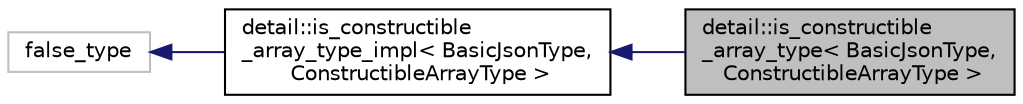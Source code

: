 digraph "detail::is_constructible_array_type&lt; BasicJsonType, ConstructibleArrayType &gt;"
{
 // LATEX_PDF_SIZE
  edge [fontname="Helvetica",fontsize="10",labelfontname="Helvetica",labelfontsize="10"];
  node [fontname="Helvetica",fontsize="10",shape=record];
  rankdir="LR";
  Node1 [label="detail::is_constructible\l_array_type\< BasicJsonType,\l ConstructibleArrayType \>",height=0.2,width=0.4,color="black", fillcolor="grey75", style="filled", fontcolor="black",tooltip=" "];
  Node2 -> Node1 [dir="back",color="midnightblue",fontsize="10",style="solid",fontname="Helvetica"];
  Node2 [label="detail::is_constructible\l_array_type_impl\< BasicJsonType,\l ConstructibleArrayType \>",height=0.2,width=0.4,color="black", fillcolor="white", style="filled",URL="$structdetail_1_1is__constructible__array__type__impl.html",tooltip=" "];
  Node3 -> Node2 [dir="back",color="midnightblue",fontsize="10",style="solid",fontname="Helvetica"];
  Node3 [label="false_type",height=0.2,width=0.4,color="grey75", fillcolor="white", style="filled",tooltip=" "];
}

